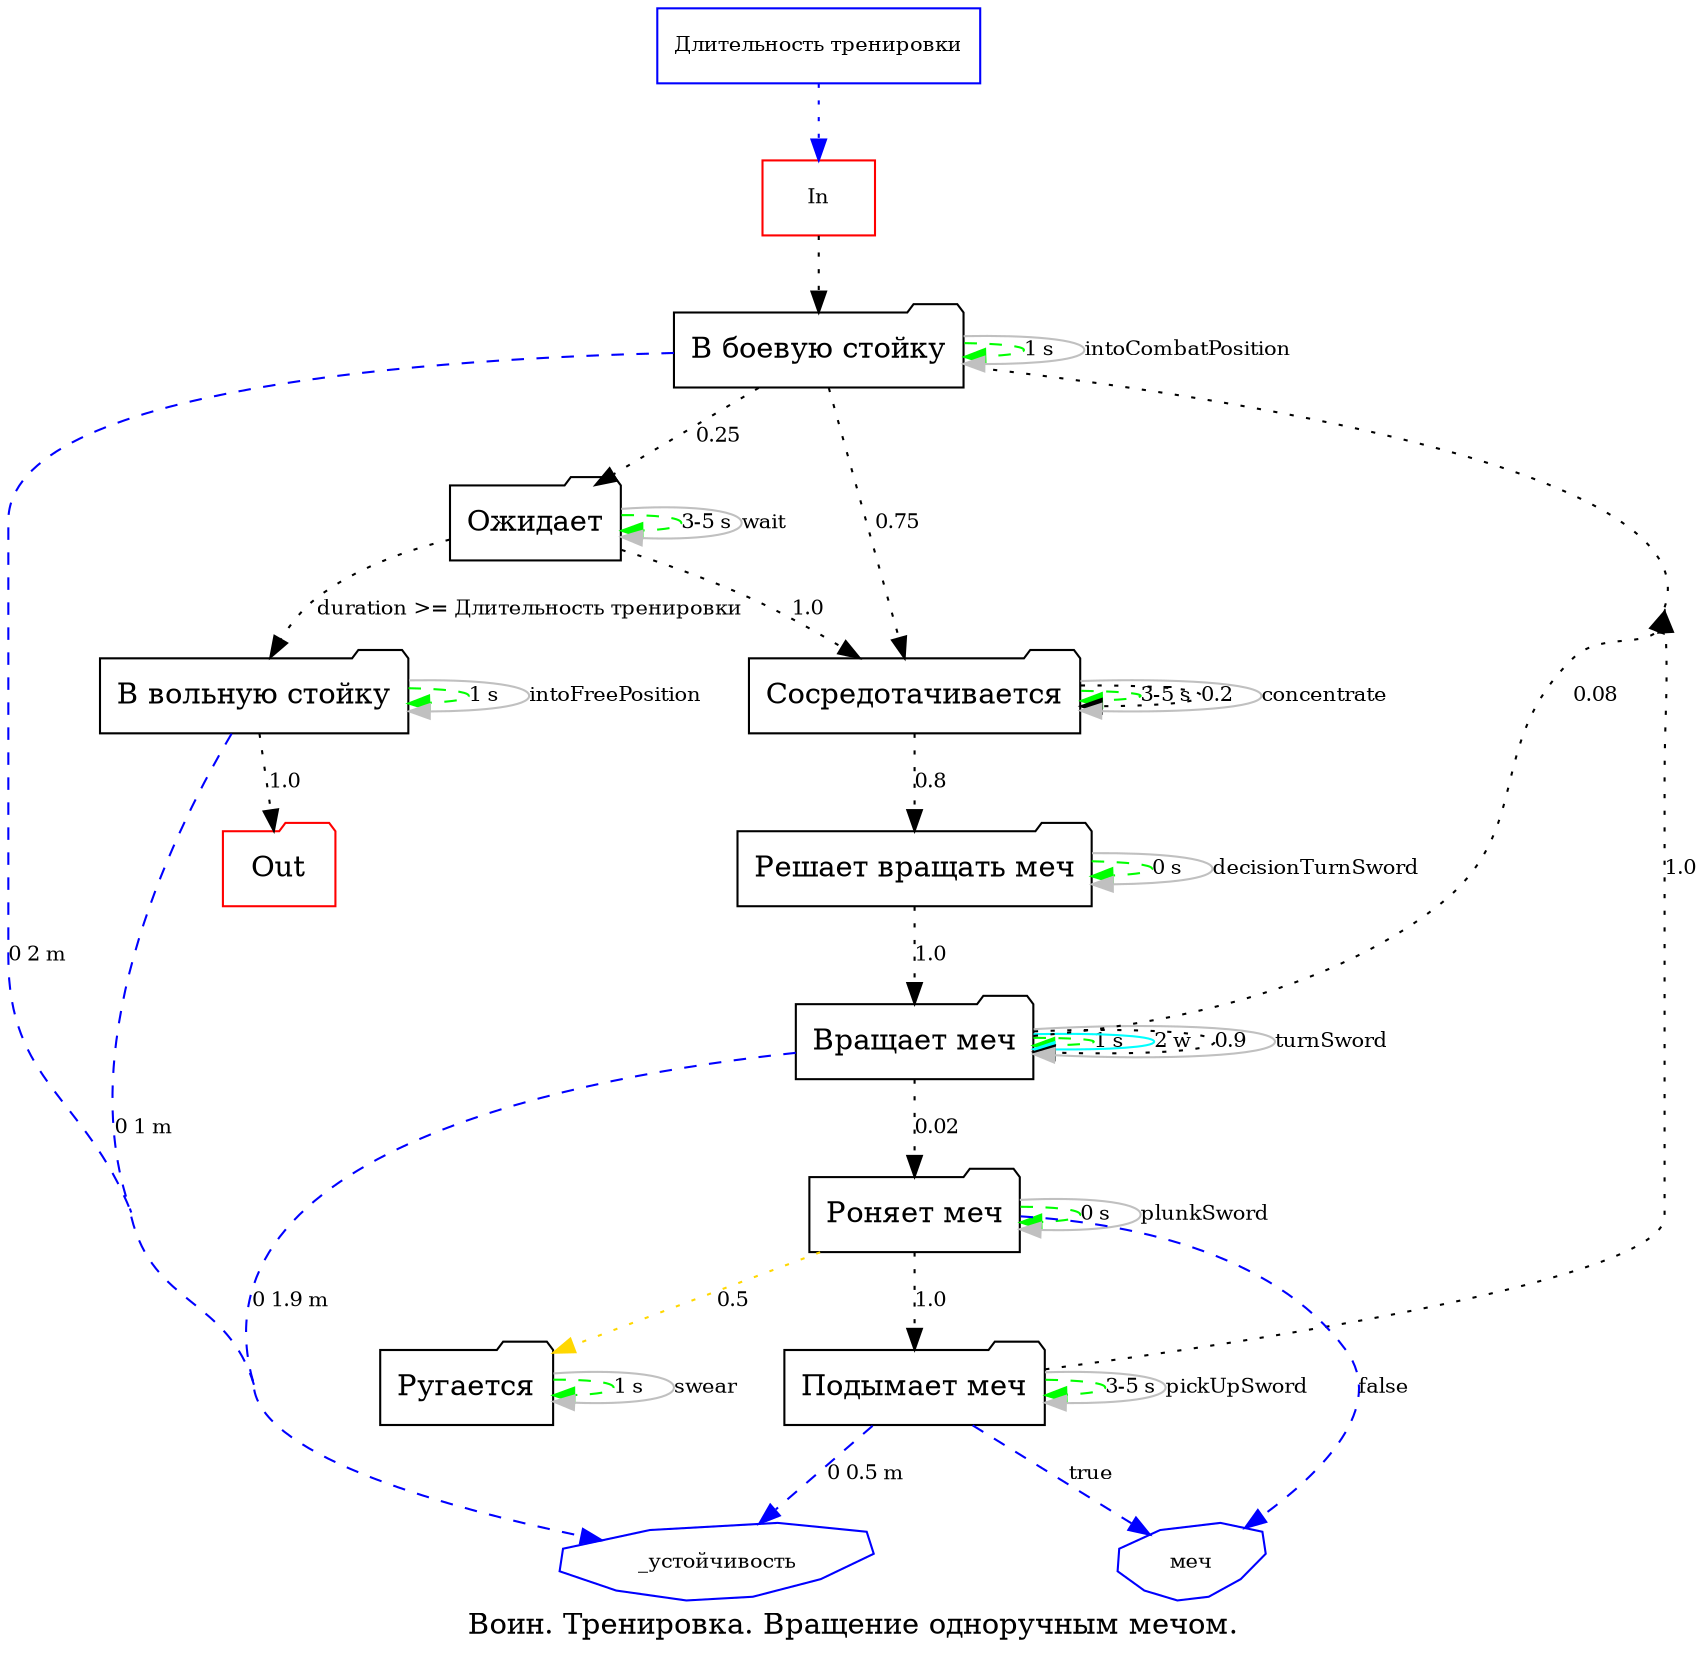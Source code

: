 ﻿// #! Если редактируется в GVEdit 1.01, при закрытии файла обязательно делать копию:
//    разрушает русские буквы.
// @see http://graphviz.org/doc/info/attrs.html


// Стратегия тренировки воина.
// Тренировка с одноручным мечом.
// Отработка вращения мечом (восьмёрки).

// # Стратегия - выбранная (осознанно или нет) существом (элементом портулана)
//   структура действий для выполнения. В качестве модели такой структуры взята
//   Цепь Маркова.
// # Действие - элементарное событие, которое выполняется с течением времени и,
//   возможно, меняет портулан.
// # Названия папок используются для корректной сборки сложных стратегий.
// # Для обмена данными, добытыми стратегиями, используются характеристики,
//   декларированные для элемента - своеобразная память (шина памяти).
digraph Strategy {

label = "Воин. Тренировка. Вращение одноручным мечом.";


color = "lightgrey";
concentrate = true;
clusterrank = "global";
nodesep = 0.4;
edge [ fontsize = 10 ];


// Входящие параметры (принятое решение о стратегии).
subgraph clusterIn {

    node [ shape = "box", color = "blue", fontsize = 10 ];
    edge [ style = "dotted", color = "blue" ];


    // задаётся в секундах
    // # Была идея передавать время в мин, час и пр. "человеческих форматах" для
    //   более естественной записи кода. Но разные единицы измерения приведут к
    //   большим проблемах при компоновке стратегий.
    "Длительность тренировки" -> "In";

} // subgraph clusterIn








// Длительность действия, с.
// # Этот кластер должен содержать все действия этой стратегии, перечисленные
//   в алфавитном порядке.
// @todo Действие может выполняться последовательно или одновременно с другими.
subgraph clusterDuration {

    node [ shape = "folder" ];
    edge [ shape = "dotted", style = "dashed", color = "green" ];


    // время 1 полного оборота меча (1 упражнение)
    "Вращает меч" -> "Вращает меч" [ label = "1 s" ];

    "Ожидает" -> "Ожидает" [ label = "3-5 s" ];

    // воин отвлёкся от тренировки
    "В боевую стойку" -> "В боевую стойку" [ label = "1 s" ];

    // воин собирается закончить тренировку
    "В вольную стойку" -> "В вольную стойку" [ label = "1 s" ];

    // поднятие меча, в отличии от "Роняет меч", это событие; и оно
    // продолжается некоторое время
    "Подымает меч" -> "Подымает меч" [ label = "3-5 s" ];

    // время принятия решения воином крайне мало, можно пренебречь
    "Решает вращать меч" -> "Решает вращать меч" [ label = "0 s" ];

    // это не само падение меча, а факт потери его воином; поэтому, времени
    // не занимает
    "Роняет меч" -> "Роняет меч" [ label = "0 s" ];

    // ругательство отнимает время; кто бы спорил :)
    // @todo Позволить ругательству происходить одновременно с "Подымает меч".
    "Ругается" -> "Ругается" [ label = "1 s" ];

    // осознанные тренировки приносят лучший результат
    "Сосредотачивается" -> "Сосредотачивается" [ label = "3-5 s" ];

} // subgraph clusterDuration








// Сложность достижения совершенства при выполнении действия.
// Указывается как время, которое необходимое уделить выполнению упр. для
// достижения стадии, когда упражнение уже не приносят ощутимого улучшения.
// # Степень совершенства для любого действия лежит в диапазоне [0, 1].
// @todo extend Хранение отрицательного значения может использоваться как
//       кеш-признак, что воин не способен выполнить это действие. Например,
//       связанные руки заблокирует вероятность выполнения действий, где руки
//       необходимы.
// # Перечисляются только те действия, в которых требуется совершенствоваться.
//   Например, если портулан (создаваемый мир) не планирует где-либо учитывать,
//   насколько хорошо воин умеет ругаться, действие "Ругается" просто
//   отсутствует в этом списке.
// @todo extend Некоторые действия могут внести вклад в развитие характеристик
//       или др. действий. Например, переход в боевую стойку или
//       сосредоточение - хорошие кандидаты для включения их как глобальных
//       характеристик воина. К этим характеристикам смогут обращаться другие
//       стратегии.
subgraph clusterAdo {

    edge [ shape = "dotted", style = "solid", color = "cyan" ];


    // @todo extend Совершенство может не только "приближаться", но и "отдаляться".
    //       Например, при долгом отсутствии практики.
    // # Совершенство считается каждое *выполненное до конца* действие.
    //   Вариант формулы
    //     perfection +=
    //         duration[ Вращает меч ] / (ado[ Вращает меч ] * 7 * 24 * 60 * 60)
    // 2 недели *чистого* вращения мечом
    "Вращает меч" -> "Вращает меч" [ label = "2 w" ];

} // subgraph clusterAdo








// Последовательность действий (цепочка), вероятность их совершить.
// # Звенья цепочки событий отрабатываются в порядке следования.
// # Вероятность выбора звена цепочки лежит в диапазоне (0, 1].
// # Путь к звену цепочки может быть:
//     - железным  По умолчанию. Одно из звеньев выполняется всегда. Поэтому,
//                 сумма вероятностей железных переходов == 1. Др. словами,
//                 железные переходы - несовместимые события.
//     - золотым   Отмечается жёлтым цветом. Выполняется от случая к случаю в
//                 зависимости от своей вероятности. Поэтому, сумма вероятностей
//                 всех золотых звеньев цепи > 0 и может превышать 1.
//                 Выполнение звена по золотому пути подразумевает гарантированный
//                 возврат к вызвавшему его звену. Поэтому, из этого звена
//                 не должно быть других переходов.
// # Звено может содержать условие. Цепь будет разорвана, как только это условие
//   выполнится.
subgraph clusterChain {

    node [ shape = "folder" ];
    edge [ style = "dotted" ];


    // действие, начинающее и завершающее эту стратегию
    "In"  [ color = "red" ];
    "Out" [ color = "red" ];
    "In" -> "В боевую стойку";


    // продолжает вращать мечом
    "Вращает меч" -> "Вращает меч" [ label = 0.9 ];

    // есть небольшая вероятность, что не удержит меч при выполнении этого упражнения
    "Вращает меч" -> "Роняет меч" [ label = 0.02 ];

    // просто решил завершить цикл вращений
    "Вращает меч" -> "В боевую стойку" [ label = 0.08 ];




    // прекращает тренировку
    "Ожидает" -> "В вольную стойку" [ label = "duration >= Длительность тренировки" ];

    // продолжает тренировку
    "Ожидает" -> "Сосредотачивается" [ label = 1.0 ];




    // воин - не робот, может и не делать упражнение каждый пульс
    "В боевую стойку" -> "Сосредотачивается" [ label = 0.75 ];

    "В боевую стойку" -> "Ожидает" [ label = 0.25 ];

    /* - воин полностью сосредоточен на тренировке; его внимание не отвлекается
         на оценку времени.
    "В боевую стойку" -> "В вольную стойку" [ label = "duration >= Длительность тренировки" ];
    */




    // гарантированно возвращаемся к стратегии, вызвавшей эту стратегию
    "В вольную стойку" -> "Out" [ label = 1.0 ];




    // воин сказал - воин сделал: никаких вариантов после принятого решения
    "Решает вращать меч" -> "Вращает меч" [ label = 1.0 ];




    // может не сдержаться; 0.5 - в половине случаев; см. "Золотое звено"
    "Роняет меч" -> "Ругается" [ label = 0.5, color = "gold" ];

    // но может поднять меч молча; подымает меч всегда; см. "Железное звено"
    "Роняет меч" -> "Подымает меч" [ label = 1.0 ];





    // при событии "Подымает меч" мы играемся с устойчивостью (см. "Последствия"); поэтому
    // должны привести воина снова в боевую стойку, восстановив устойчивость (см. там же)
    "Подымает меч" -> "В боевую стойку" [ label = 1.0 ];




    "Сосредотачивается" -> "Решает вращать меч" [ label = 0.8 ];

    // может пожелать сосредоточиться глубже
    "Сосредотачивается" -> "Сосредотачивается" [ label = 0.2 ];

} // subgraph clusterChain








// Последствия наступления события.
// # Стратегия может взаимодействовать только с характеристиками, определёнными
//   в файле 'characteristic'.
// # Чтобы увеличить наглядность графа, значения модификаторов устойчивости
//   показываются с окончанием 'm'.
subgraph clusterAftermath {

    node [ shape = "polygon", sides = 10, distortion = "0.6", orientation = 10, skew = "0.3", color = "blue", fontsize = 10 ];
    edge [ style = "dashed", color = "blue" ];


    // меняем модификатор характеристики
    // модификатор - это пара значений (см. файл 'characteristic')
    // @todo extend fine Задавать значения с простыми арифмет. операциями.
    "Вращает меч"      -> "_устойчивость" [ label = "0 1.9 m" ];
    "В боевую стойку"  -> "_устойчивость" [ label = "0 2 m" ];
    "В вольную стойку" -> "_устойчивость" [ label = "0 1 m" ];
    "Подымает меч"     -> "_устойчивость" [ label = "0 0.5 m" ];
    // меняем само значение характеристики
    "Подымает меч"     -> "меч" [ label = true ];
    "Роняет меч"       -> "меч" [ label = false ];

} // subgraph clusterAftermath








// Внутренние названия действий стратегии.
subgraph clusterInnerName {

    edge [ color = "gray" ];

    // перечисляем все действия этой стратегии
    "В боевую стойку"    -> "В боевую стойку"    [ label = "intoCombatPosition" ];
    "В вольную стойку"   -> "В вольную стойку"   [ label = "intoFreePosition" ];
    "Вращает меч"        -> "Вращает меч"        [ label = "turnSword" ];
    "Ожидает"            -> "Ожидает"            [ label = "wait" ];
    "Подымает меч"       -> "Подымает меч"       [ label = "pickUpSword" ];
    "Решает вращать меч" -> "Решает вращать меч" [ label = "decisionTurnSword" ];
    "Роняет меч"         -> "Роняет меч"         [ label = "plunkSword" ];
    "Ругается"           -> "Ругается"           [ label = "swear" ];
    "Сосредотачивается"  -> "Сосредотачивается"  [ label = "concentrate" ];

} // subgraph clusterInnerName


} // digraph Strategy
